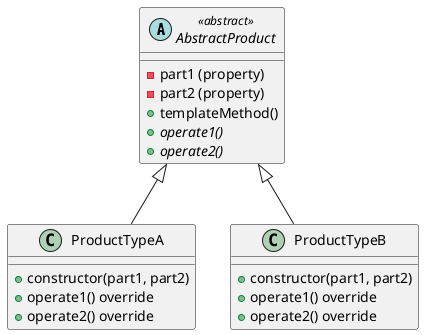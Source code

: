 @startuml

abstract class AbstractProduct <<abstract>> {
    - part1 (property)
    - part2 (property)
    + templateMethod()
    + {abstract} operate1()
    + {abstract} operate2()
}

class ProductTypeA extends AbstractProduct {
    + constructor(part1, part2)
    + operate1() override
    + operate2() override
}
class ProductTypeB extends AbstractProduct {
    + constructor(part1, part2)
    + operate1() override
    + operate2() override
}
@enduml